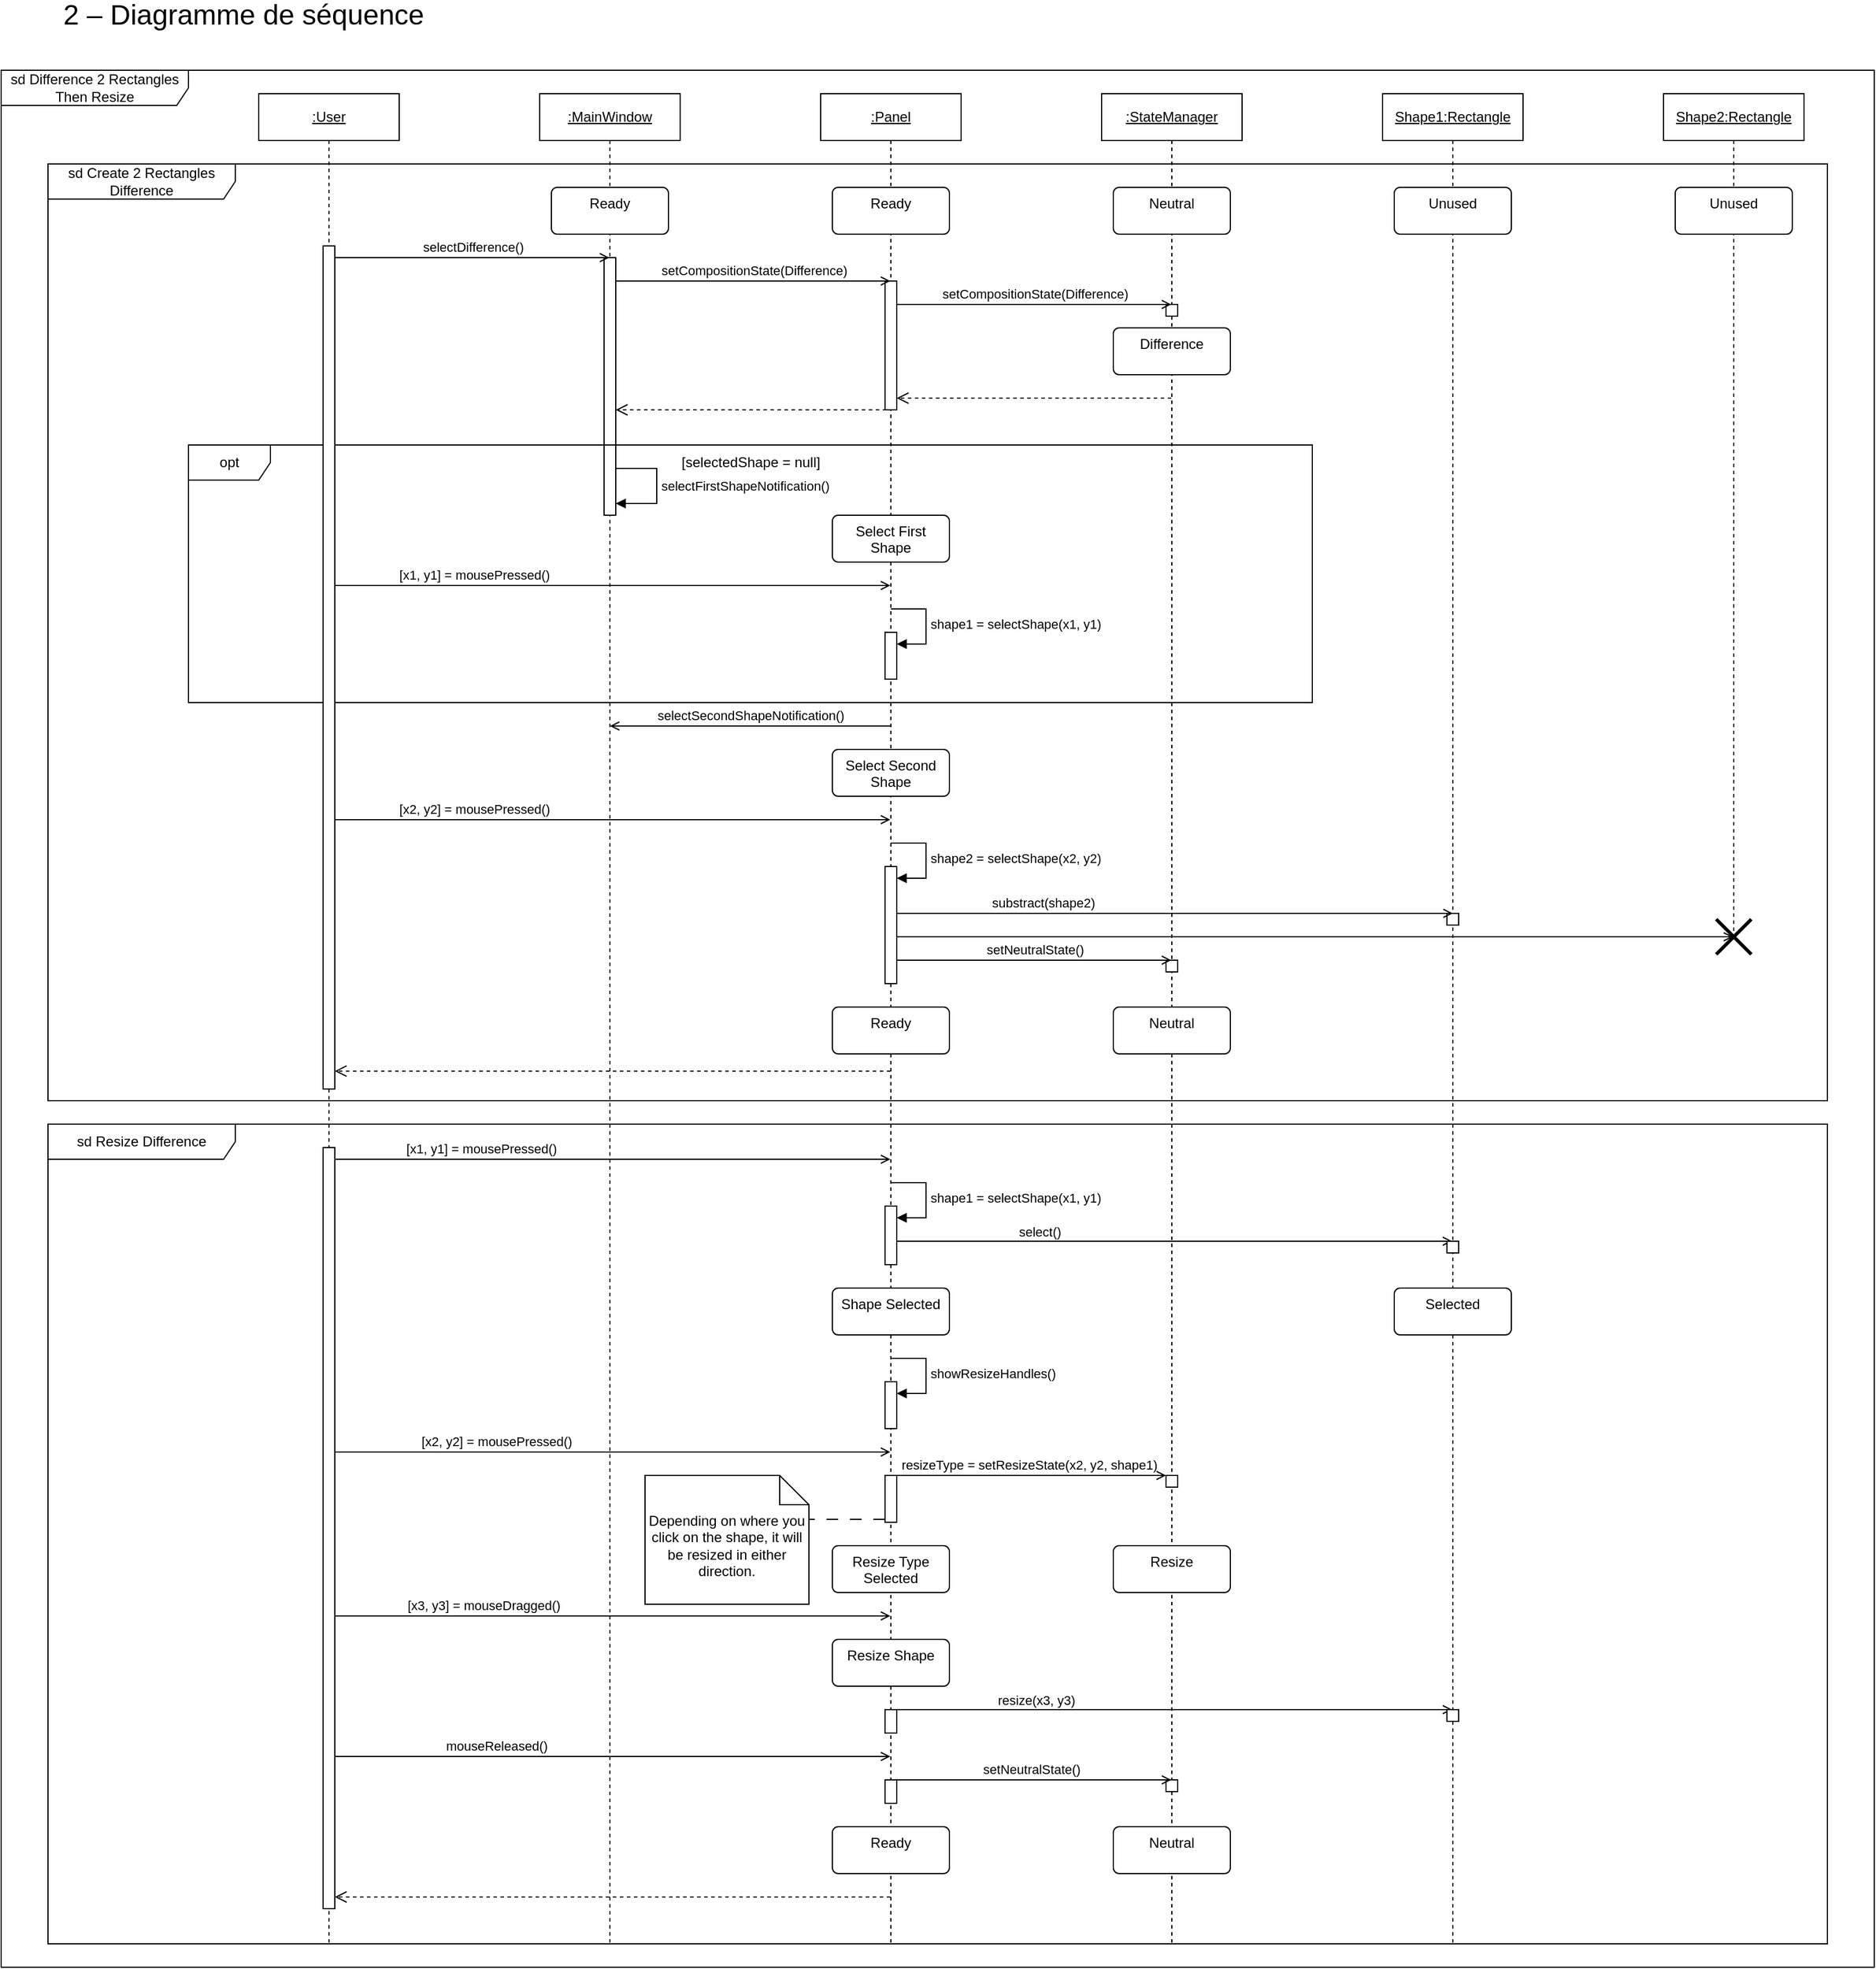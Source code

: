 <mxfile version="24.2.5" type="device">
  <diagram name="Page-1" id="2YBvvXClWsGukQMizWep">
    <mxGraphModel dx="3044" dy="1607" grid="1" gridSize="10" guides="1" tooltips="1" connect="1" arrows="1" fold="1" page="1" pageScale="2" pageWidth="850" pageHeight="1100" math="0" shadow="0">
      <root>
        <mxCell id="0" />
        <mxCell id="1" parent="0" />
        <mxCell id="RvZzmOZLVqUPOCZEMB7k-1" value="sd Create 2 Rectangles Difference" style="shape=umlFrame;whiteSpace=wrap;html=1;pointerEvents=0;recursiveResize=0;container=1;collapsible=0;width=160;" parent="1" vertex="1">
          <mxGeometry x="80" y="190" width="1520" height="800" as="geometry" />
        </mxCell>
        <mxCell id="RvZzmOZLVqUPOCZEMB7k-22" value="sd Difference 2 Rectangles Then Resize" style="shape=umlFrame;whiteSpace=wrap;html=1;pointerEvents=0;recursiveResize=0;container=1;collapsible=0;width=160;" parent="1" vertex="1">
          <mxGeometry x="40" y="110" width="1600" height="1620" as="geometry" />
        </mxCell>
        <mxCell id="aM9ryv3xv72pqoxQDRHE-1" value="&lt;u&gt;:User&lt;/u&gt;" style="shape=umlLifeline;perimeter=lifelinePerimeter;whiteSpace=wrap;html=1;container=0;dropTarget=0;collapsible=0;recursiveResize=0;outlineConnect=0;portConstraint=eastwest;newEdgeStyle={&quot;edgeStyle&quot;:&quot;elbowEdgeStyle&quot;,&quot;elbow&quot;:&quot;vertical&quot;,&quot;curved&quot;:0,&quot;rounded&quot;:0};" parent="RvZzmOZLVqUPOCZEMB7k-22" vertex="1">
          <mxGeometry x="220" y="20" width="120" height="1580" as="geometry" />
        </mxCell>
        <mxCell id="aM9ryv3xv72pqoxQDRHE-5" value="&lt;u&gt;:MainWindow&lt;/u&gt;" style="shape=umlLifeline;perimeter=lifelinePerimeter;whiteSpace=wrap;html=1;container=0;dropTarget=0;collapsible=0;recursiveResize=0;outlineConnect=0;portConstraint=eastwest;newEdgeStyle={&quot;edgeStyle&quot;:&quot;elbowEdgeStyle&quot;,&quot;elbow&quot;:&quot;vertical&quot;,&quot;curved&quot;:0,&quot;rounded&quot;:0};" parent="RvZzmOZLVqUPOCZEMB7k-22" vertex="1">
          <mxGeometry x="460" y="20" width="120" height="1580" as="geometry" />
        </mxCell>
        <mxCell id="_sQcVhnUuHWcyrZq2clb-28" value="&lt;span style=&quot;color: rgba(0, 0, 0, 0); font-family: monospace; font-size: 0px; text-align: start;&quot;&gt;%3CmxGraphModel%3E%3Croot%3E%3CmxCell%20id%3D%220%22%2F%3E%3CmxCell%20id%3D%221%22%20parent%3D%220%22%2F%3E%3CmxCell%20id%3D%222%22%20value%3D%22%22%20style%3D%22html%3D1%3Bpoints%3D%5B%5B0%2C0%2C0%2C0%2C5%5D%2C%5B0%2C1%2C0%2C0%2C-5%5D%2C%5B1%2C0%2C0%2C0%2C5%5D%2C%5B1%2C1%2C0%2C0%2C-5%5D%5D%3Bperimeter%3DorthogonalPerimeter%3BoutlineConnect%3D0%3BtargetShapes%3DumlLifeline%3BportConstraint%3Deastwest%3BnewEdgeStyle%3D%7B%26quot%3Bcurved%26quot%3B%3A0%2C%26quot%3Brounded%26quot%3B%3A0%7D%3B%22%20vertex%3D%221%22%20parent%3D%221%22%3E%3CmxGeometry%20x%3D%22315%22%20y%3D%22180%22%20width%3D%2210%22%20height%3D%22110%22%20as%3D%22geometry%22%2F%3E%3C%2FmxCell%3E%3C%2Froot%3E%3C%2FmxGraphModel%3E&lt;/span&gt;" style="html=1;points=[[0,0,0,0,5],[0,1,0,0,-5],[1,0,0,0,5],[1,1,0,0,-5]];perimeter=orthogonalPerimeter;outlineConnect=0;targetShapes=umlLifeline;portConstraint=eastwest;newEdgeStyle={&quot;curved&quot;:0,&quot;rounded&quot;:0};" parent="aM9ryv3xv72pqoxQDRHE-5" vertex="1">
          <mxGeometry x="55" y="140" width="10" height="220" as="geometry" />
        </mxCell>
        <mxCell id="_sQcVhnUuHWcyrZq2clb-52" value="selectFirstShapeNotification()" style="html=1;align=left;spacingLeft=2;endArrow=block;rounded=0;edgeStyle=orthogonalEdgeStyle;curved=0;rounded=0;" parent="aM9ryv3xv72pqoxQDRHE-5" source="_sQcVhnUuHWcyrZq2clb-28" target="_sQcVhnUuHWcyrZq2clb-28" edge="1">
          <mxGeometry relative="1" as="geometry">
            <mxPoint x="70" y="320" as="sourcePoint" />
            <Array as="points">
              <mxPoint x="100" y="320" />
              <mxPoint x="100" y="350" />
            </Array>
            <mxPoint x="75" y="350" as="targetPoint" />
          </mxGeometry>
        </mxCell>
        <mxCell id="RvZzmOZLVqUPOCZEMB7k-5" value="selectDifference()" style="html=1;verticalAlign=bottom;labelBackgroundColor=none;endArrow=open;endFill=0;rounded=0;" parent="RvZzmOZLVqUPOCZEMB7k-22" source="_sQcVhnUuHWcyrZq2clb-26" target="aM9ryv3xv72pqoxQDRHE-5" edge="1">
          <mxGeometry width="160" relative="1" as="geometry">
            <mxPoint x="280" y="160" as="sourcePoint" />
            <mxPoint x="520" y="160" as="targetPoint" />
            <Array as="points">
              <mxPoint x="400.5" y="160" />
            </Array>
            <mxPoint as="offset" />
          </mxGeometry>
        </mxCell>
        <mxCell id="5ZPEw8xnqNuzQEx_Yz8Z-1" value="Ready" style="html=1;align=center;verticalAlign=top;rounded=1;absoluteArcSize=1;arcSize=10;dashed=0;whiteSpace=wrap;direction=west;movable=1;resizable=1;rotatable=1;deletable=1;editable=1;locked=0;connectable=1;" parent="RvZzmOZLVqUPOCZEMB7k-22" vertex="1">
          <mxGeometry x="470" y="100" width="100" height="40" as="geometry" />
        </mxCell>
        <mxCell id="RvZzmOZLVqUPOCZEMB7k-20" value="sd Resize Difference" style="shape=umlFrame;whiteSpace=wrap;html=1;pointerEvents=0;recursiveResize=0;container=1;collapsible=0;width=160;" parent="RvZzmOZLVqUPOCZEMB7k-22" vertex="1">
          <mxGeometry x="40" y="900" width="1520" height="700" as="geometry" />
        </mxCell>
        <mxCell id="xPb3FiOIvuONXd7DkFFr-1" value="Depending on where you click on the shape, it will be resized in either direction." style="shape=note2;boundedLbl=1;whiteSpace=wrap;html=1;size=25;verticalAlign=top;align=center;" parent="RvZzmOZLVqUPOCZEMB7k-20" vertex="1">
          <mxGeometry x="510" y="300" width="140" height="110" as="geometry" />
        </mxCell>
        <mxCell id="_sQcVhnUuHWcyrZq2clb-43" value="" style="html=1;points=[[0,0,0,0,5],[0,1,0,0,-5],[1,0,0,0,5],[1,1,0,0,-5]];perimeter=orthogonalPerimeter;outlineConnect=0;targetShapes=umlLifeline;portConstraint=eastwest;newEdgeStyle={&quot;curved&quot;:0,&quot;rounded&quot;:0};" parent="RvZzmOZLVqUPOCZEMB7k-20" vertex="1">
          <mxGeometry x="235" y="20" width="10" height="650" as="geometry" />
        </mxCell>
        <mxCell id="RvZzmOZLVqUPOCZEMB7k-43" value="[x1, y1] = mousePressed()" style="html=1;verticalAlign=bottom;labelBackgroundColor=none;endArrow=open;endFill=0;rounded=0;" parent="RvZzmOZLVqUPOCZEMB7k-20" target="cvv2gjDd5h_YezwKQYWX-1" edge="1">
          <mxGeometry x="-0.473" width="160" relative="1" as="geometry">
            <mxPoint x="244.998" y="30" as="sourcePoint" />
            <mxPoint x="484.19" y="30" as="targetPoint" />
            <Array as="points">
              <mxPoint x="371.7" y="30" />
            </Array>
            <mxPoint as="offset" />
          </mxGeometry>
        </mxCell>
        <mxCell id="_sQcVhnUuHWcyrZq2clb-44" value="select()" style="html=1;verticalAlign=bottom;labelBackgroundColor=none;endArrow=open;endFill=0;rounded=0;" parent="RvZzmOZLVqUPOCZEMB7k-20" edge="1">
          <mxGeometry x="-0.487" y="-1" width="160" relative="1" as="geometry">
            <mxPoint x="725.0" y="100.0" as="sourcePoint" />
            <mxPoint x="1199.5" y="100.0" as="targetPoint" />
            <Array as="points">
              <mxPoint x="846.7" y="100" />
            </Array>
            <mxPoint as="offset" />
          </mxGeometry>
        </mxCell>
        <mxCell id="RvZzmOZLVqUPOCZEMB7k-57" value="[x3, y3] = mouseDragged()" style="html=1;verticalAlign=bottom;labelBackgroundColor=none;endArrow=open;endFill=0;rounded=0;" parent="RvZzmOZLVqUPOCZEMB7k-20" edge="1">
          <mxGeometry x="-0.466" width="160" relative="1" as="geometry">
            <mxPoint x="245.004" y="420" as="sourcePoint" />
            <mxPoint x="719.5" y="420.0" as="targetPoint" />
            <Array as="points">
              <mxPoint x="371.68" y="420" />
            </Array>
            <mxPoint as="offset" />
          </mxGeometry>
        </mxCell>
        <mxCell id="RvZzmOZLVqUPOCZEMB7k-53" value="[x2, y2] = mousePressed()" style="html=1;verticalAlign=bottom;labelBackgroundColor=none;endArrow=open;endFill=0;rounded=0;" parent="RvZzmOZLVqUPOCZEMB7k-20" edge="1">
          <mxGeometry x="-0.42" width="160" relative="1" as="geometry">
            <mxPoint x="245.004" y="280" as="sourcePoint" />
            <mxPoint x="719.51" y="280.0" as="targetPoint" />
            <Array as="points">
              <mxPoint x="382.69" y="280" />
            </Array>
            <mxPoint as="offset" />
          </mxGeometry>
        </mxCell>
        <mxCell id="_sQcVhnUuHWcyrZq2clb-68" value="resize(x3, y3)" style="html=1;verticalAlign=bottom;labelBackgroundColor=none;endArrow=open;endFill=0;rounded=0;" parent="RvZzmOZLVqUPOCZEMB7k-20" target="_sQcVhnUuHWcyrZq2clb-8" edge="1">
          <mxGeometry x="-0.487" y="-1" width="160" relative="1" as="geometry">
            <mxPoint x="721.0" y="500.0" as="sourcePoint" />
            <mxPoint x="1195.5" y="500.0" as="targetPoint" />
            <Array as="points">
              <mxPoint x="842.7" y="500" />
            </Array>
            <mxPoint as="offset" />
          </mxGeometry>
        </mxCell>
        <mxCell id="_sQcVhnUuHWcyrZq2clb-70" value="mouseReleased()" style="html=1;verticalAlign=bottom;labelBackgroundColor=none;endArrow=open;endFill=0;rounded=0;" parent="RvZzmOZLVqUPOCZEMB7k-20" edge="1">
          <mxGeometry x="-0.42" width="160" relative="1" as="geometry">
            <mxPoint x="245.004" y="540" as="sourcePoint" />
            <mxPoint x="719.51" y="540.0" as="targetPoint" />
            <Array as="points">
              <mxPoint x="382.69" y="540" />
            </Array>
            <mxPoint as="offset" />
          </mxGeometry>
        </mxCell>
        <mxCell id="_sQcVhnUuHWcyrZq2clb-78" value="" style="html=1;verticalAlign=bottom;endArrow=open;dashed=1;endSize=8;curved=0;rounded=0;" parent="RvZzmOZLVqUPOCZEMB7k-20" target="_sQcVhnUuHWcyrZq2clb-43" edge="1">
          <mxGeometry relative="1" as="geometry">
            <mxPoint x="719.5" y="660" as="sourcePoint" />
            <mxPoint x="245" y="660" as="targetPoint" />
          </mxGeometry>
        </mxCell>
        <mxCell id="cvv2gjDd5h_YezwKQYWX-1" value="&lt;u&gt;:Panel&lt;/u&gt;" style="shape=umlLifeline;perimeter=lifelinePerimeter;whiteSpace=wrap;html=1;container=0;dropTarget=0;collapsible=0;recursiveResize=0;outlineConnect=0;portConstraint=eastwest;newEdgeStyle={&quot;edgeStyle&quot;:&quot;elbowEdgeStyle&quot;,&quot;elbow&quot;:&quot;vertical&quot;,&quot;curved&quot;:0,&quot;rounded&quot;:0};" parent="RvZzmOZLVqUPOCZEMB7k-22" vertex="1">
          <mxGeometry x="700" y="20" width="120" height="1580" as="geometry" />
        </mxCell>
        <mxCell id="_sQcVhnUuHWcyrZq2clb-7" value="" style="html=1;points=[[0,0,0,0,5],[0,1,0,0,-5],[1,0,0,0,5],[1,1,0,0,-5]];perimeter=orthogonalPerimeter;outlineConnect=0;targetShapes=umlLifeline;portConstraint=eastwest;newEdgeStyle={&quot;curved&quot;:0,&quot;rounded&quot;:0};" parent="cvv2gjDd5h_YezwKQYWX-1" vertex="1">
          <mxGeometry x="55" y="660" width="10" height="100" as="geometry" />
        </mxCell>
        <mxCell id="_sQcVhnUuHWcyrZq2clb-29" value="&lt;span style=&quot;color: rgba(0, 0, 0, 0); font-family: monospace; font-size: 0px; text-align: start;&quot;&gt;%3CmxGraphModel%3E%3Croot%3E%3CmxCell%20id%3D%220%22%2F%3E%3CmxCell%20id%3D%221%22%20parent%3D%220%22%2F%3E%3CmxCell%20id%3D%222%22%20value%3D%22%22%20style%3D%22html%3D1%3Bpoints%3D%5B%5B0%2C0%2C0%2C0%2C5%5D%2C%5B0%2C1%2C0%2C0%2C-5%5D%2C%5B1%2C0%2C0%2C0%2C5%5D%2C%5B1%2C1%2C0%2C0%2C-5%5D%5D%3Bperimeter%3DorthogonalPerimeter%3BoutlineConnect%3D0%3BtargetShapes%3DumlLifeline%3BportConstraint%3Deastwest%3BnewEdgeStyle%3D%7B%26quot%3Bcurved%26quot%3B%3A0%2C%26quot%3Brounded%26quot%3B%3A0%7D%3B%22%20vertex%3D%221%22%20parent%3D%221%22%3E%3CmxGeometry%20x%3D%22315%22%20y%3D%22180%22%20width%3D%2210%22%20height%3D%22110%22%20as%3D%22geometry%22%2F%3E%3C%2FmxCell%3E%3C%2Froot%3E%3C%2FmxGraphModel%3E&lt;/span&gt;&lt;span style=&quot;color: rgba(0, 0, 0, 0); font-family: monospace; font-size: 0px; text-align: start;&quot;&gt;%3CmxGraphModel%3E%3Croot%3E%3CmxCell%20id%3D%220%22%2F%3E%3CmxCell%20id%3D%221%22%20parent%3D%220%22%2F%3E%3CmxCell%20id%3D%222%22%20value%3D%22%22%20style%3D%22html%3D1%3Bpoints%3D%5B%5B0%2C0%2C0%2C0%2C5%5D%2C%5B0%2C1%2C0%2C0%2C-5%5D%2C%5B1%2C0%2C0%2C0%2C5%5D%2C%5B1%2C1%2C0%2C0%2C-5%5D%5D%3Bperimeter%3DorthogonalPerimeter%3BoutlineConnect%3D0%3BtargetShapes%3DumlLifeline%3BportConstraint%3Deastwest%3BnewEdgeStyle%3D%7B%26quot%3Bcurved%26quot%3B%3A0%2C%26quot%3Brounded%26quot%3B%3A0%7D%3B%22%20vertex%3D%221%22%20parent%3D%221%22%3E%3CmxGeometry%20x%3D%22315%22%20y%3D%22180%22%20width%3D%2210%22%20height%3D%22110%22%20as%3D%22geometry%22%2F%3E%3C%2FmxCell%3E%3C%2Froot%3E%3C%2FmxGraphModel%3E&lt;/span&gt;" style="html=1;points=[[0,0,0,0,5],[0,1,0,0,-5],[1,0,0,0,5],[1,1,0,0,-5]];perimeter=orthogonalPerimeter;outlineConnect=0;targetShapes=umlLifeline;portConstraint=eastwest;newEdgeStyle={&quot;curved&quot;:0,&quot;rounded&quot;:0};" parent="cvv2gjDd5h_YezwKQYWX-1" vertex="1">
          <mxGeometry x="55" y="160" width="10" height="110" as="geometry" />
        </mxCell>
        <mxCell id="RvZzmOZLVqUPOCZEMB7k-44" value="&lt;span style=&quot;color: rgba(0, 0, 0, 0); font-family: monospace; font-size: 0px; text-align: start;&quot;&gt;%3CmxGraphModel%3E%3Croot%3E%3CmxCell%20id%3D%220%22%2F%3E%3CmxCell%20id%3D%221%22%20parent%3D%220%22%2F%3E%3CmxCell%20id%3D%222%22%20value%3D%22setNeutralState()%22%20style%3D%22html%3D1%3BverticalAlign%3Dbottom%3BlabelBackgroundColor%3Dnone%3BendArrow%3Dopen%3BendFill%3D0%3Brounded%3D0%3B%22%20edge%3D%221%22%20parent%3D%221%22%3E%3CmxGeometry%20width%3D%22160%22%20relative%3D%221%22%20as%3D%22geometry%22%3E%3CmxPoint%20x%3D%22805%22%20y%3D%22800%22%20as%3D%22sourcePoint%22%2F%3E%3CmxPoint%20x%3D%221040%22%20y%3D%22800%22%20as%3D%22targetPoint%22%2F%3E%3CArray%20as%3D%22points%22%3E%3CmxPoint%20x%3D%22931.33%22%20y%3D%22800%22%2F%3E%3C%2FArray%3E%3CmxPoint%20as%3D%22offset%22%2F%3E%3C%2FmxGeometry%3E%3C%2FmxCell%3E%3C%2Froot%3E%3C%2FmxGraphModel%3E&lt;/span&gt;&lt;span style=&quot;color: rgba(0, 0, 0, 0); font-family: monospace; font-size: 0px; text-align: start;&quot;&gt;%3CmxGraphModel%3E%3Croot%3E%3CmxCell%20id%3D%220%22%2F%3E%3CmxCell%20id%3D%221%22%20parent%3D%220%22%2F%3E%3CmxCell%20id%3D%222%22%20value%3D%22setNeutralState()%22%20style%3D%22html%3D1%3BverticalAlign%3Dbottom%3BlabelBackgroundColor%3Dnone%3BendArrow%3Dopen%3BendFill%3D0%3Brounded%3D0%3B%22%20edge%3D%221%22%20parent%3D%221%22%3E%3CmxGeometry%20width%3D%22160%22%20relative%3D%221%22%20as%3D%22geometry%22%3E%3CmxPoint%20x%3D%22805%22%20y%3D%22800%22%20as%3D%22sourcePoint%22%2F%3E%3CmxPoint%20x%3D%221040%22%20y%3D%22800%22%20as%3D%22targetPoint%22%2F%3E%3CArray%20as%3D%22points%22%3E%3CmxPoint%20x%3D%22931.33%22%20y%3D%22800%22%2F%3E%3C%2FArray%3E%3CmxPoint%20as%3D%22offset%22%2F%3E%3C%2FmxGeometry%3E%3C%2FmxCell%3E%3C%2Froot%3E%3C%2FmxGraphModel%3E&lt;/span&gt;&lt;span style=&quot;color: rgba(0, 0, 0, 0); font-family: monospace; font-size: 0px; text-align: start;&quot;&gt;%3CmxGraphModel%3E%3Croot%3E%3CmxCell%20id%3D%220%22%2F%3E%3CmxCell%20id%3D%221%22%20parent%3D%220%22%2F%3E%3CmxCell%20id%3D%222%22%20value%3D%22setNeutralState()%22%20style%3D%22html%3D1%3BverticalAlign%3Dbottom%3BlabelBackgroundColor%3Dnone%3BendArrow%3Dopen%3BendFill%3D0%3Brounded%3D0%3B%22%20edge%3D%221%22%20parent%3D%221%22%3E%3CmxGeometry%20width%3D%22160%22%20relative%3D%221%22%20as%3D%22geometry%22%3E%3CmxPoint%20x%3D%22805%22%20y%3D%22800%22%20as%3D%22sourcePoint%22%2F%3E%3CmxPoint%20x%3D%221040%22%20y%3D%22800%22%20as%3D%22targetPoint%22%2F%3E%3CArray%20as%3D%22points%22%3E%3CmxPoint%20x%3D%22931.33%22%20y%3D%22800%22%2F%3E%3C%2FArray%3E%3CmxPoint%20as%3D%22offset%22%2F%3E%3C%2FmxGeometry%3E%3C%2FmxCell%3E%3C%2Froot%3E%3C%2FmxGraphModel%3E&lt;/span&gt;" style="html=1;points=[[0,0,0,0,5],[0,1,0,0,-5],[1,0,0,0,5],[1,1,0,0,-5]];perimeter=orthogonalPerimeter;outlineConnect=0;targetShapes=umlLifeline;portConstraint=eastwest;newEdgeStyle={&quot;curved&quot;:0,&quot;rounded&quot;:0};" parent="cvv2gjDd5h_YezwKQYWX-1" vertex="1">
          <mxGeometry x="55" y="950" width="10" height="50" as="geometry" />
        </mxCell>
        <mxCell id="_sQcVhnUuHWcyrZq2clb-58" value="&lt;span style=&quot;color: rgba(0, 0, 0, 0); font-family: monospace; font-size: 0px; text-align: start;&quot;&gt;%3CmxGraphModel%3E%3Croot%3E%3CmxCell%20id%3D%220%22%2F%3E%3CmxCell%20id%3D%221%22%20parent%3D%220%22%2F%3E%3CmxCell%20id%3D%222%22%20value%3D%22%5Bx2%2C%20y2%5D%20%3D%20click()%22%20style%3D%22html%3D1%3BverticalAlign%3Dbottom%3BlabelBackgroundColor%3Dnone%3BendArrow%3Dopen%3BendFill%3D0%3Brounded%3D0%3B%22%20edge%3D%221%22%20parent%3D%221%22%3E%3CmxGeometry%20x%3D%22-0.42%22%20width%3D%22160%22%20relative%3D%221%22%20as%3D%22geometry%22%3E%3CmxPoint%20x%3D%22324.994%22%20y%3D%221160%22%20as%3D%22sourcePoint%22%2F%3E%3CmxPoint%20x%3D%22800%22%20y%3D%221160%22%20as%3D%22targetPoint%22%2F%3E%3CArray%20as%3D%22points%22%3E%3CmxPoint%20x%3D%22462.68%22%20y%3D%221160%22%2F%3E%3C%2FArray%3E%3CmxPoint%20as%3D%22offset%22%2F%3E%3C%2FmxGeometry%3E%3C%2FmxCell%3E%3C%2Froot%3E%3C%2FmxGraphModel%3E&lt;/span&gt;" style="html=1;points=[[0,0,0,0,5],[0,1,0,0,-5],[1,0,0,0,5],[1,1,0,0,-5]];perimeter=orthogonalPerimeter;outlineConnect=0;targetShapes=umlLifeline;portConstraint=eastwest;newEdgeStyle={&quot;curved&quot;:0,&quot;rounded&quot;:0};" parent="cvv2gjDd5h_YezwKQYWX-1" vertex="1">
          <mxGeometry x="55" y="1180" width="10" height="40" as="geometry" />
        </mxCell>
        <mxCell id="_sQcVhnUuHWcyrZq2clb-67" value="&lt;span style=&quot;color: rgba(0, 0, 0, 0); font-family: monospace; font-size: 0px; text-align: start;&quot;&gt;%3CmxGraphModel%3E%3Croot%3E%3CmxCell%20id%3D%220%22%2F%3E%3CmxCell%20id%3D%221%22%20parent%3D%220%22%2F%3E%3CmxCell%20id%3D%222%22%20value%3D%22setNeutralState()%22%20style%3D%22html%3D1%3BverticalAlign%3Dbottom%3BlabelBackgroundColor%3Dnone%3BendArrow%3Dopen%3BendFill%3D0%3Brounded%3D0%3B%22%20edge%3D%221%22%20parent%3D%221%22%3E%3CmxGeometry%20width%3D%22160%22%20relative%3D%221%22%20as%3D%22geometry%22%3E%3CmxPoint%20x%3D%22805%22%20y%3D%22800%22%20as%3D%22sourcePoint%22%2F%3E%3CmxPoint%20x%3D%221040%22%20y%3D%22800%22%20as%3D%22targetPoint%22%2F%3E%3CArray%20as%3D%22points%22%3E%3CmxPoint%20x%3D%22931.33%22%20y%3D%22800%22%2F%3E%3C%2FArray%3E%3CmxPoint%20as%3D%22offset%22%2F%3E%3C%2FmxGeometry%3E%3C%2FmxCell%3E%3C%2Froot%3E%3C%2FmxGraphModel%3E&lt;/span&gt;&lt;span style=&quot;color: rgba(0, 0, 0, 0); font-family: monospace; font-size: 0px; text-align: start;&quot;&gt;%3CmxGraphModel%3E%3Croot%3E%3CmxCell%20id%3D%220%22%2F%3E%3CmxCell%20id%3D%221%22%20parent%3D%220%22%2F%3E%3CmxCell%20id%3D%222%22%20value%3D%22setNeutralState()%22%20style%3D%22html%3D1%3BverticalAlign%3Dbottom%3BlabelBackgroundColor%3Dnone%3BendArrow%3Dopen%3BendFill%3D0%3Brounded%3D0%3B%22%20edge%3D%221%22%20parent%3D%221%22%3E%3CmxGeometry%20width%3D%22160%22%20relative%3D%221%22%20as%3D%22geometry%22%3E%3CmxPoint%20x%3D%22805%22%20y%3D%22800%22%20as%3D%22sourcePoint%22%2F%3E%3CmxPoint%20x%3D%221040%22%20y%3D%22800%22%20as%3D%22targetPoint%22%2F%3E%3CArray%20as%3D%22points%22%3E%3CmxPoint%20x%3D%22931.33%22%20y%3D%22800%22%2F%3E%3C%2FArray%3E%3CmxPoint%20as%3D%22offset%22%2F%3E%3C%2FmxGeometry%3E%3C%2FmxCell%3E%3C%2Froot%3E%3C%2FmxGraphModel%3E&lt;/span&gt;&lt;span style=&quot;color: rgba(0, 0, 0, 0); font-family: monospace; font-size: 0px; text-align: start;&quot;&gt;%3CmxGraphModel%3E%3Croot%3E%3CmxCell%20id%3D%220%22%2F%3E%3CmxCell%20id%3D%221%22%20parent%3D%220%22%2F%3E%3CmxCell%20id%3D%222%22%20value%3D%22setNeutralState()%22%20style%3D%22html%3D1%3BverticalAlign%3Dbottom%3BlabelBackgroundColor%3Dnone%3BendArrow%3Dopen%3BendFill%3D0%3Brounded%3D0%3B%22%20edge%3D%221%22%20parent%3D%221%22%3E%3CmxGeometry%20width%3D%22160%22%20relative%3D%221%22%20as%3D%22geometry%22%3E%3CmxPoint%20x%3D%22805%22%20y%3D%22800%22%20as%3D%22sourcePoint%22%2F%3E%3CmxPoint%20x%3D%221040%22%20y%3D%22800%22%20as%3D%22targetPoint%22%2F%3E%3CArray%20as%3D%22points%22%3E%3CmxPoint%20x%3D%22931.33%22%20y%3D%22800%22%2F%3E%3C%2FArray%3E%3CmxPoint%20as%3D%22offset%22%2F%3E%3C%2FmxGeometry%3E%3C%2FmxCell%3E%3C%2Froot%3E%3C%2FmxGraphModel%3E&lt;/span&gt;" style="html=1;points=[[0,0,0,0,5],[0,1,0,0,-5],[1,0,0,0,5],[1,1,0,0,-5]];perimeter=orthogonalPerimeter;outlineConnect=0;targetShapes=umlLifeline;portConstraint=eastwest;newEdgeStyle={&quot;curved&quot;:0,&quot;rounded&quot;:0};" parent="cvv2gjDd5h_YezwKQYWX-1" vertex="1">
          <mxGeometry x="55" y="1100" width="10" height="40" as="geometry" />
        </mxCell>
        <mxCell id="_sQcVhnUuHWcyrZq2clb-72" value="&lt;span style=&quot;color: rgba(0, 0, 0, 0); font-family: monospace; font-size: 0px; text-align: start;&quot;&gt;%3CmxGraphModel%3E%3Croot%3E%3CmxCell%20id%3D%220%22%2F%3E%3CmxCell%20id%3D%221%22%20parent%3D%220%22%2F%3E%3CmxCell%20id%3D%222%22%20value%3D%22setNeutralState()%22%20style%3D%22html%3D1%3BverticalAlign%3Dbottom%3BlabelBackgroundColor%3Dnone%3BendArrow%3Dopen%3BendFill%3D0%3Brounded%3D0%3B%22%20edge%3D%221%22%20parent%3D%221%22%3E%3CmxGeometry%20width%3D%22160%22%20relative%3D%221%22%20as%3D%22geometry%22%3E%3CmxPoint%20x%3D%22805%22%20y%3D%22800%22%20as%3D%22sourcePoint%22%2F%3E%3CmxPoint%20x%3D%221040%22%20y%3D%22800%22%20as%3D%22targetPoint%22%2F%3E%3CArray%20as%3D%22points%22%3E%3CmxPoint%20x%3D%22931.33%22%20y%3D%22800%22%2F%3E%3C%2FArray%3E%3CmxPoint%20as%3D%22offset%22%2F%3E%3C%2FmxGeometry%3E%3C%2FmxCell%3E%3C%2Froot%3E%3C%2FmxGraphModel%3E&lt;/span&gt;&lt;span style=&quot;color: rgba(0, 0, 0, 0); font-family: monospace; font-size: 0px; text-align: start;&quot;&gt;%3CmxGraphModel%3E%3Croot%3E%3CmxCell%20id%3D%220%22%2F%3E%3CmxCell%20id%3D%221%22%20parent%3D%220%22%2F%3E%3CmxCell%20id%3D%222%22%20value%3D%22setNeutralState()%22%20style%3D%22html%3D1%3BverticalAlign%3Dbottom%3BlabelBackgroundColor%3Dnone%3BendArrow%3Dopen%3BendFill%3D0%3Brounded%3D0%3B%22%20edge%3D%221%22%20parent%3D%221%22%3E%3CmxGeometry%20width%3D%22160%22%20relative%3D%221%22%20as%3D%22geometry%22%3E%3CmxPoint%20x%3D%22805%22%20y%3D%22800%22%20as%3D%22sourcePoint%22%2F%3E%3CmxPoint%20x%3D%221040%22%20y%3D%22800%22%20as%3D%22targetPoint%22%2F%3E%3CArray%20as%3D%22points%22%3E%3CmxPoint%20x%3D%22931.33%22%20y%3D%22800%22%2F%3E%3C%2FArray%3E%3CmxPoint%20as%3D%22offset%22%2F%3E%3C%2FmxGeometry%3E%3C%2FmxCell%3E%3C%2Froot%3E%3C%2FmxGraphModel%3E&lt;/span&gt;&lt;span style=&quot;color: rgba(0, 0, 0, 0); font-family: monospace; font-size: 0px; text-align: start;&quot;&gt;%3CmxGraphModel%3E%3Croot%3E%3CmxCell%20id%3D%220%22%2F%3E%3CmxCell%20id%3D%221%22%20parent%3D%220%22%2F%3E%3CmxCell%20id%3D%222%22%20value%3D%22setNeutralState()%22%20style%3D%22html%3D1%3BverticalAlign%3Dbottom%3BlabelBackgroundColor%3Dnone%3BendArrow%3Dopen%3BendFill%3D0%3Brounded%3D0%3B%22%20edge%3D%221%22%20parent%3D%221%22%3E%3CmxGeometry%20width%3D%22160%22%20relative%3D%221%22%20as%3D%22geometry%22%3E%3CmxPoint%20x%3D%22805%22%20y%3D%22800%22%20as%3D%22sourcePoint%22%2F%3E%3CmxPoint%20x%3D%221040%22%20y%3D%22800%22%20as%3D%22targetPoint%22%2F%3E%3CArray%20as%3D%22points%22%3E%3CmxPoint%20x%3D%22931.33%22%20y%3D%22800%22%2F%3E%3C%2FArray%3E%3CmxPoint%20as%3D%22offset%22%2F%3E%3C%2FmxGeometry%3E%3C%2FmxCell%3E%3C%2Froot%3E%3C%2FmxGraphModel%3E&lt;/span&gt;" style="html=1;points=[[0,0,0,0,5],[0,1,0,0,-5],[1,0,0,0,5],[1,1,0,0,-5]];perimeter=orthogonalPerimeter;outlineConnect=0;targetShapes=umlLifeline;portConstraint=eastwest;newEdgeStyle={&quot;curved&quot;:0,&quot;rounded&quot;:0};" parent="cvv2gjDd5h_YezwKQYWX-1" vertex="1">
          <mxGeometry x="55" y="1380" width="10" height="20" as="geometry" />
        </mxCell>
        <mxCell id="_sQcVhnUuHWcyrZq2clb-74" value="&lt;span style=&quot;color: rgba(0, 0, 0, 0); font-family: monospace; font-size: 0px; text-align: start;&quot;&gt;%3CmxGraphModel%3E%3Croot%3E%3CmxCell%20id%3D%220%22%2F%3E%3CmxCell%20id%3D%221%22%20parent%3D%220%22%2F%3E%3CmxCell%20id%3D%222%22%20value%3D%22setNeutralState()%22%20style%3D%22html%3D1%3BverticalAlign%3Dbottom%3BlabelBackgroundColor%3Dnone%3BendArrow%3Dopen%3BendFill%3D0%3Brounded%3D0%3B%22%20edge%3D%221%22%20parent%3D%221%22%3E%3CmxGeometry%20width%3D%22160%22%20relative%3D%221%22%20as%3D%22geometry%22%3E%3CmxPoint%20x%3D%22805%22%20y%3D%22800%22%20as%3D%22sourcePoint%22%2F%3E%3CmxPoint%20x%3D%221040%22%20y%3D%22800%22%20as%3D%22targetPoint%22%2F%3E%3CArray%20as%3D%22points%22%3E%3CmxPoint%20x%3D%22931.33%22%20y%3D%22800%22%2F%3E%3C%2FArray%3E%3CmxPoint%20as%3D%22offset%22%2F%3E%3C%2FmxGeometry%3E%3C%2FmxCell%3E%3C%2Froot%3E%3C%2FmxGraphModel%3E&lt;/span&gt;&lt;span style=&quot;color: rgba(0, 0, 0, 0); font-family: monospace; font-size: 0px; text-align: start;&quot;&gt;%3CmxGraphModel%3E%3Croot%3E%3CmxCell%20id%3D%220%22%2F%3E%3CmxCell%20id%3D%221%22%20parent%3D%220%22%2F%3E%3CmxCell%20id%3D%222%22%20value%3D%22setNeutralState()%22%20style%3D%22html%3D1%3BverticalAlign%3Dbottom%3BlabelBackgroundColor%3Dnone%3BendArrow%3Dopen%3BendFill%3D0%3Brounded%3D0%3B%22%20edge%3D%221%22%20parent%3D%221%22%3E%3CmxGeometry%20width%3D%22160%22%20relative%3D%221%22%20as%3D%22geometry%22%3E%3CmxPoint%20x%3D%22805%22%20y%3D%22800%22%20as%3D%22sourcePoint%22%2F%3E%3CmxPoint%20x%3D%221040%22%20y%3D%22800%22%20as%3D%22targetPoint%22%2F%3E%3CArray%20as%3D%22points%22%3E%3CmxPoint%20x%3D%22931.33%22%20y%3D%22800%22%2F%3E%3C%2FArray%3E%3CmxPoint%20as%3D%22offset%22%2F%3E%3C%2FmxGeometry%3E%3C%2FmxCell%3E%3C%2Froot%3E%3C%2FmxGraphModel%3E&lt;/span&gt;&lt;span style=&quot;color: rgba(0, 0, 0, 0); font-family: monospace; font-size: 0px; text-align: start;&quot;&gt;%3CmxGraphModel%3E%3Croot%3E%3CmxCell%20id%3D%220%22%2F%3E%3CmxCell%20id%3D%221%22%20parent%3D%220%22%2F%3E%3CmxCell%20id%3D%222%22%20value%3D%22setNeutralState()%22%20style%3D%22html%3D1%3BverticalAlign%3Dbottom%3BlabelBackgroundColor%3Dnone%3BendArrow%3Dopen%3BendFill%3D0%3Brounded%3D0%3B%22%20edge%3D%221%22%20parent%3D%221%22%3E%3CmxGeometry%20width%3D%22160%22%20relative%3D%221%22%20as%3D%22geometry%22%3E%3CmxPoint%20x%3D%22805%22%20y%3D%22800%22%20as%3D%22sourcePoint%22%2F%3E%3CmxPoint%20x%3D%221040%22%20y%3D%22800%22%20as%3D%22targetPoint%22%2F%3E%3CArray%20as%3D%22points%22%3E%3CmxPoint%20x%3D%22931.33%22%20y%3D%22800%22%2F%3E%3C%2FArray%3E%3CmxPoint%20as%3D%22offset%22%2F%3E%3C%2FmxGeometry%3E%3C%2FmxCell%3E%3C%2Froot%3E%3C%2FmxGraphModel%3E&lt;/span&gt;" style="html=1;points=[[0,0,0,0,5],[0,1,0,0,-5],[1,0,0,0,5],[1,1,0,0,-5]];perimeter=orthogonalPerimeter;outlineConnect=0;targetShapes=umlLifeline;portConstraint=eastwest;newEdgeStyle={&quot;curved&quot;:0,&quot;rounded&quot;:0};" parent="cvv2gjDd5h_YezwKQYWX-1" vertex="1">
          <mxGeometry x="55" y="1440" width="10" height="20" as="geometry" />
        </mxCell>
        <mxCell id="cvv2gjDd5h_YezwKQYWX-6" value="Ready" style="html=1;align=center;verticalAlign=top;rounded=1;absoluteArcSize=1;arcSize=10;dashed=0;whiteSpace=wrap;direction=west;movable=1;resizable=1;rotatable=1;deletable=1;editable=1;locked=0;connectable=1;" parent="RvZzmOZLVqUPOCZEMB7k-22" vertex="1">
          <mxGeometry x="710" y="100" width="100" height="40" as="geometry" />
        </mxCell>
        <mxCell id="cvv2gjDd5h_YezwKQYWX-7" value="setCompositionState(Difference)" style="html=1;verticalAlign=bottom;labelBackgroundColor=none;endArrow=open;endFill=0;rounded=0;" parent="RvZzmOZLVqUPOCZEMB7k-22" source="_sQcVhnUuHWcyrZq2clb-28" target="cvv2gjDd5h_YezwKQYWX-1" edge="1">
          <mxGeometry width="160" relative="1" as="geometry">
            <mxPoint x="520" y="180" as="sourcePoint" />
            <mxPoint x="760" y="180" as="targetPoint" />
            <Array as="points">
              <mxPoint x="640.5" y="180" />
            </Array>
            <mxPoint as="offset" />
          </mxGeometry>
        </mxCell>
        <mxCell id="cvv2gjDd5h_YezwKQYWX-8" value="&lt;u&gt;:StateManager&lt;/u&gt;" style="shape=umlLifeline;perimeter=lifelinePerimeter;whiteSpace=wrap;html=1;container=0;dropTarget=0;collapsible=0;recursiveResize=0;outlineConnect=0;portConstraint=eastwest;newEdgeStyle={&quot;edgeStyle&quot;:&quot;elbowEdgeStyle&quot;,&quot;elbow&quot;:&quot;vertical&quot;,&quot;curved&quot;:0,&quot;rounded&quot;:0};" parent="RvZzmOZLVqUPOCZEMB7k-22" vertex="1">
          <mxGeometry x="940" y="20" width="120" height="1580" as="geometry" />
        </mxCell>
        <mxCell id="_sQcVhnUuHWcyrZq2clb-30" value="&lt;span style=&quot;color: rgba(0, 0, 0, 0); font-family: monospace; font-size: 0px; text-align: start;&quot;&gt;%3CmxGraphModel%3E%3Croot%3E%3CmxCell%20id%3D%220%22%2F%3E%3CmxCell%20id%3D%221%22%20parent%3D%220%22%2F%3E%3CmxCell%20id%3D%222%22%20value%3D%22%22%20style%3D%22html%3D1%3Bpoints%3D%5B%5B0%2C0%2C0%2C0%2C5%5D%2C%5B0%2C1%2C0%2C0%2C-5%5D%2C%5B1%2C0%2C0%2C0%2C5%5D%2C%5B1%2C1%2C0%2C0%2C-5%5D%5D%3Bperimeter%3DorthogonalPerimeter%3BoutlineConnect%3D0%3BtargetShapes%3DumlLifeline%3BportConstraint%3Deastwest%3BnewEdgeStyle%3D%7B%26quot%3Bcurved%26quot%3B%3A0%2C%26quot%3Brounded%26quot%3B%3A0%7D%3B%22%20vertex%3D%221%22%20parent%3D%221%22%3E%3CmxGeometry%20x%3D%22315%22%20y%3D%22180%22%20width%3D%2210%22%20height%3D%22110%22%20as%3D%22geometry%22%2F%3E%3C%2FmxCell%3E%3C%2Froot%3E%3C%2FmxGraphModel%3E&lt;/span&gt;&lt;span style=&quot;color: rgba(0, 0, 0, 0); font-family: monospace; font-size: 0px; text-align: start;&quot;&gt;%3CmxGraphModel%3E%3Croot%3E%3CmxCell%20id%3D%220%22%2F%3E%3CmxCell%20id%3D%221%22%20parent%3D%220%22%2F%3E%3CmxCell%20id%3D%222%22%20value%3D%22%22%20style%3D%22html%3D1%3Bpoints%3D%5B%5B0%2C0%2C0%2C0%2C5%5D%2C%5B0%2C1%2C0%2C0%2C-5%5D%2C%5B1%2C0%2C0%2C0%2C5%5D%2C%5B1%2C1%2C0%2C0%2C-5%5D%5D%3Bperimeter%3DorthogonalPerimeter%3BoutlineConnect%3D0%3BtargetShapes%3DumlLifeline%3BportConstraint%3Deastwest%3BnewEdgeStyle%3D%7B%26quot%3Bcurved%26quot%3B%3A0%2C%26quot%3Brounded%26quot%3B%3A0%7D%3B%22%20vertex%3D%221%22%20parent%3D%221%22%3E%3CmxGeometry%20x%3D%22315%22%20y%3D%22180%22%20width%3D%2210%22%20height%3D%22110%22%20as%3D%22geometry%22%2F%3E%3C%2FmxCell%3E%3C%2Froot%3E%3C%2FmxGraphModel%3E&lt;/span&gt;" style="html=1;points=[[0,0,0,0,5],[0,1,0,0,-5],[1,0,0,0,5],[1,1,0,0,-5]];perimeter=orthogonalPerimeter;outlineConnect=0;targetShapes=umlLifeline;portConstraint=eastwest;newEdgeStyle={&quot;curved&quot;:0,&quot;rounded&quot;:0};" parent="cvv2gjDd5h_YezwKQYWX-8" vertex="1">
          <mxGeometry x="55" y="180" width="10" height="10" as="geometry" />
        </mxCell>
        <mxCell id="_sQcVhnUuHWcyrZq2clb-49" value="" style="html=1;points=[[0,0,0,0,5],[0,1,0,0,-5],[1,0,0,0,5],[1,1,0,0,-5]];perimeter=orthogonalPerimeter;outlineConnect=0;targetShapes=umlLifeline;portConstraint=eastwest;newEdgeStyle={&quot;curved&quot;:0,&quot;rounded&quot;:0};" parent="cvv2gjDd5h_YezwKQYWX-8" vertex="1">
          <mxGeometry x="55" y="740" width="10" height="10" as="geometry" />
        </mxCell>
        <mxCell id="_sQcVhnUuHWcyrZq2clb-61" value="&lt;span style=&quot;color: rgba(0, 0, 0, 0); font-family: monospace; font-size: 0px; text-align: start;&quot;&gt;%3CmxGraphModel%3E%3Croot%3E%3CmxCell%20id%3D%220%22%2F%3E%3CmxCell%20id%3D%221%22%20parent%3D%220%22%2F%3E%3CmxCell%20id%3D%222%22%20value%3D%22%5Bx2%2C%20y2%5D%20%3D%20click()%22%20style%3D%22html%3D1%3BverticalAlign%3Dbottom%3BlabelBackgroundColor%3Dnone%3BendArrow%3Dopen%3BendFill%3D0%3Brounded%3D0%3B%22%20edge%3D%221%22%20parent%3D%221%22%3E%3CmxGeometry%20x%3D%22-0.42%22%20width%3D%22160%22%20relative%3D%221%22%20as%3D%22geometry%22%3E%3CmxPoint%20x%3D%22324.994%22%20y%3D%221160%22%20as%3D%22sourcePoint%22%2F%3E%3CmxPoint%20x%3D%22800%22%20y%3D%221160%22%20as%3D%22targetPoint%22%2F%3E%3CArray%20as%3D%22points%22%3E%3CmxPoint%20x%3D%22462.68%22%20y%3D%221160%22%2F%3E%3C%2FArray%3E%3CmxPoint%20as%3D%22offset%22%2F%3E%3C%2FmxGeometry%3E%3C%2FmxCell%3E%3C%2Froot%3E%3C%2FmxGraphModel%3E&lt;/span&gt;" style="html=1;points=[[0,0,0,0,5],[0,1,0,0,-5],[1,0,0,0,5],[1,1,0,0,-5]];perimeter=orthogonalPerimeter;outlineConnect=0;targetShapes=umlLifeline;portConstraint=eastwest;newEdgeStyle={&quot;curved&quot;:0,&quot;rounded&quot;:0};" parent="cvv2gjDd5h_YezwKQYWX-8" vertex="1">
          <mxGeometry x="55" y="1180" width="10" height="10" as="geometry" />
        </mxCell>
        <mxCell id="_sQcVhnUuHWcyrZq2clb-77" value="&lt;span style=&quot;color: rgba(0, 0, 0, 0); font-family: monospace; font-size: 0px; text-align: start;&quot;&gt;%3CmxGraphModel%3E%3Croot%3E%3CmxCell%20id%3D%220%22%2F%3E%3CmxCell%20id%3D%221%22%20parent%3D%220%22%2F%3E%3CmxCell%20id%3D%222%22%20value%3D%22%5Bx2%2C%20y2%5D%20%3D%20click()%22%20style%3D%22html%3D1%3BverticalAlign%3Dbottom%3BlabelBackgroundColor%3Dnone%3BendArrow%3Dopen%3BendFill%3D0%3Brounded%3D0%3B%22%20edge%3D%221%22%20parent%3D%221%22%3E%3CmxGeometry%20x%3D%22-0.42%22%20width%3D%22160%22%20relative%3D%221%22%20as%3D%22geometry%22%3E%3CmxPoint%20x%3D%22324.994%22%20y%3D%221160%22%20as%3D%22sourcePoint%22%2F%3E%3CmxPoint%20x%3D%22800%22%20y%3D%221160%22%20as%3D%22targetPoint%22%2F%3E%3CArray%20as%3D%22points%22%3E%3CmxPoint%20x%3D%22462.68%22%20y%3D%221160%22%2F%3E%3C%2FArray%3E%3CmxPoint%20as%3D%22offset%22%2F%3E%3C%2FmxGeometry%3E%3C%2FmxCell%3E%3C%2Froot%3E%3C%2FmxGraphModel%3E&lt;/span&gt;" style="html=1;points=[[0,0,0,0,5],[0,1,0,0,-5],[1,0,0,0,5],[1,1,0,0,-5]];perimeter=orthogonalPerimeter;outlineConnect=0;targetShapes=umlLifeline;portConstraint=eastwest;newEdgeStyle={&quot;curved&quot;:0,&quot;rounded&quot;:0};" parent="cvv2gjDd5h_YezwKQYWX-8" vertex="1">
          <mxGeometry x="55" y="1440" width="10" height="10" as="geometry" />
        </mxCell>
        <mxCell id="cvv2gjDd5h_YezwKQYWX-9" value="setCompositionState(Difference)" style="html=1;verticalAlign=bottom;labelBackgroundColor=none;endArrow=open;endFill=0;rounded=0;" parent="RvZzmOZLVqUPOCZEMB7k-22" source="_sQcVhnUuHWcyrZq2clb-29" target="cvv2gjDd5h_YezwKQYWX-8" edge="1">
          <mxGeometry width="160" relative="1" as="geometry">
            <mxPoint x="760" y="200" as="sourcePoint" />
            <mxPoint x="1000" y="200" as="targetPoint" />
            <Array as="points">
              <mxPoint x="880.5" y="200" />
            </Array>
            <mxPoint as="offset" />
          </mxGeometry>
        </mxCell>
        <mxCell id="cvv2gjDd5h_YezwKQYWX-10" value="Neutral" style="html=1;align=center;verticalAlign=top;rounded=1;absoluteArcSize=1;arcSize=10;dashed=0;whiteSpace=wrap;direction=west;movable=1;resizable=1;rotatable=1;deletable=1;editable=1;locked=0;connectable=1;" parent="RvZzmOZLVqUPOCZEMB7k-22" vertex="1">
          <mxGeometry x="950" y="100" width="100" height="40" as="geometry" />
        </mxCell>
        <mxCell id="cvv2gjDd5h_YezwKQYWX-11" value="Difference" style="html=1;align=center;verticalAlign=top;rounded=1;absoluteArcSize=1;arcSize=10;dashed=0;whiteSpace=wrap;direction=west;movable=1;resizable=1;rotatable=1;deletable=1;editable=1;locked=0;connectable=1;" parent="RvZzmOZLVqUPOCZEMB7k-22" vertex="1">
          <mxGeometry x="950" y="220" width="100" height="40" as="geometry" />
        </mxCell>
        <mxCell id="cvv2gjDd5h_YezwKQYWX-14" value="opt" style="shape=umlFrame;whiteSpace=wrap;html=1;pointerEvents=0;recursiveResize=0;container=1;collapsible=0;width=70;height=30;" parent="RvZzmOZLVqUPOCZEMB7k-22" vertex="1">
          <mxGeometry x="160" y="320" width="960" height="220" as="geometry" />
        </mxCell>
        <mxCell id="cvv2gjDd5h_YezwKQYWX-15" value="[selectedShape = null]" style="text;html=1;align=center;verticalAlign=middle;resizable=0;points=[];autosize=1;strokeColor=none;fillColor=none;" parent="cvv2gjDd5h_YezwKQYWX-14" vertex="1">
          <mxGeometry x="410" width="140" height="30" as="geometry" />
        </mxCell>
        <mxCell id="_sQcVhnUuHWcyrZq2clb-10" value="shape1 = selectShape(x1, y1)" style="html=1;align=left;spacingLeft=2;endArrow=block;rounded=0;edgeStyle=orthogonalEdgeStyle;curved=0;rounded=0;" parent="cvv2gjDd5h_YezwKQYWX-14" target="cvv2gjDd5h_YezwKQYWX-13" edge="1">
          <mxGeometry relative="1" as="geometry">
            <mxPoint x="600" y="140" as="sourcePoint" />
            <Array as="points">
              <mxPoint x="630" y="140" />
              <mxPoint x="630" y="170" />
            </Array>
            <mxPoint x="605" y="170.0" as="targetPoint" />
          </mxGeometry>
        </mxCell>
        <mxCell id="_sQcVhnUuHWcyrZq2clb-1" value="Select First Shape" style="html=1;align=center;verticalAlign=top;rounded=1;absoluteArcSize=1;arcSize=10;dashed=0;whiteSpace=wrap;direction=west;movable=1;resizable=1;rotatable=1;deletable=1;editable=1;locked=0;connectable=1;" parent="cvv2gjDd5h_YezwKQYWX-14" vertex="1">
          <mxGeometry x="550" y="60" width="100" height="40" as="geometry" />
        </mxCell>
        <mxCell id="RvZzmOZLVqUPOCZEMB7k-7" value="[x1, y1] = mousePressed()" style="html=1;verticalAlign=bottom;labelBackgroundColor=none;endArrow=open;endFill=0;rounded=0;" parent="cvv2gjDd5h_YezwKQYWX-14" source="_sQcVhnUuHWcyrZq2clb-26" edge="1">
          <mxGeometry x="-0.498" width="160" relative="1" as="geometry">
            <mxPoint x="119.667" y="120" as="sourcePoint" />
            <mxPoint x="599.5" y="120" as="targetPoint" />
            <Array as="points">
              <mxPoint x="241" y="120" />
            </Array>
            <mxPoint as="offset" />
          </mxGeometry>
        </mxCell>
        <mxCell id="cvv2gjDd5h_YezwKQYWX-13" value="" style="html=1;points=[[0,0,0,0,5],[0,1,0,0,-5],[1,0,0,0,5],[1,1,0,0,-5]];perimeter=orthogonalPerimeter;outlineConnect=0;targetShapes=umlLifeline;portConstraint=eastwest;newEdgeStyle={&quot;curved&quot;:0,&quot;rounded&quot;:0};" parent="cvv2gjDd5h_YezwKQYWX-14" vertex="1">
          <mxGeometry x="595" y="160" width="10" height="40" as="geometry" />
        </mxCell>
        <mxCell id="_sQcVhnUuHWcyrZq2clb-3" value="Select Second Shape" style="html=1;align=center;verticalAlign=top;rounded=1;absoluteArcSize=1;arcSize=10;dashed=0;whiteSpace=wrap;direction=west;movable=1;resizable=1;rotatable=1;deletable=1;editable=1;locked=0;connectable=1;" parent="RvZzmOZLVqUPOCZEMB7k-22" vertex="1">
          <mxGeometry x="710" y="580" width="100" height="40" as="geometry" />
        </mxCell>
        <mxCell id="_sQcVhnUuHWcyrZq2clb-4" value="[x2, y2] = mousePressed&lt;span style=&quot;background-color: initial;&quot;&gt;()&lt;/span&gt;" style="html=1;verticalAlign=bottom;labelBackgroundColor=none;endArrow=open;endFill=0;rounded=0;" parent="RvZzmOZLVqUPOCZEMB7k-22" source="_sQcVhnUuHWcyrZq2clb-26" edge="1">
          <mxGeometry x="-0.498" width="160" relative="1" as="geometry">
            <mxPoint x="285" y="640" as="sourcePoint" />
            <mxPoint x="759.5" y="640" as="targetPoint" />
            <Array as="points">
              <mxPoint x="406.19" y="640" />
            </Array>
            <mxPoint as="offset" />
          </mxGeometry>
        </mxCell>
        <mxCell id="_sQcVhnUuHWcyrZq2clb-8" value="&lt;u&gt;Shape1:Rectangle&lt;/u&gt;" style="shape=umlLifeline;perimeter=lifelinePerimeter;whiteSpace=wrap;html=1;container=0;dropTarget=0;collapsible=0;recursiveResize=0;outlineConnect=0;portConstraint=eastwest;newEdgeStyle={&quot;edgeStyle&quot;:&quot;elbowEdgeStyle&quot;,&quot;elbow&quot;:&quot;vertical&quot;,&quot;curved&quot;:0,&quot;rounded&quot;:0};" parent="RvZzmOZLVqUPOCZEMB7k-22" vertex="1">
          <mxGeometry x="1180" y="20" width="120" height="1580" as="geometry" />
        </mxCell>
        <mxCell id="_sQcVhnUuHWcyrZq2clb-13" value="" style="html=1;points=[[0,0,0,0,5],[0,1,0,0,-5],[1,0,0,0,5],[1,1,0,0,-5]];perimeter=orthogonalPerimeter;outlineConnect=0;targetShapes=umlLifeline;portConstraint=eastwest;newEdgeStyle={&quot;curved&quot;:0,&quot;rounded&quot;:0};" parent="_sQcVhnUuHWcyrZq2clb-8" vertex="1">
          <mxGeometry x="55" y="700" width="10" height="10" as="geometry" />
        </mxCell>
        <mxCell id="_sQcVhnUuHWcyrZq2clb-45" value="" style="html=1;points=[[0,0,0,0,5],[0,1,0,0,-5],[1,0,0,0,5],[1,1,0,0,-5]];perimeter=orthogonalPerimeter;outlineConnect=0;targetShapes=umlLifeline;portConstraint=eastwest;newEdgeStyle={&quot;curved&quot;:0,&quot;rounded&quot;:0};" parent="_sQcVhnUuHWcyrZq2clb-8" vertex="1">
          <mxGeometry x="55" y="980" width="10" height="10" as="geometry" />
        </mxCell>
        <mxCell id="_sQcVhnUuHWcyrZq2clb-73" value="&lt;span style=&quot;color: rgba(0, 0, 0, 0); font-family: monospace; font-size: 0px; text-align: start;&quot;&gt;%3CmxGraphModel%3E%3Croot%3E%3CmxCell%20id%3D%220%22%2F%3E%3CmxCell%20id%3D%221%22%20parent%3D%220%22%2F%3E%3CmxCell%20id%3D%222%22%20value%3D%22%5Bx2%2C%20y2%5D%20%3D%20click()%22%20style%3D%22html%3D1%3BverticalAlign%3Dbottom%3BlabelBackgroundColor%3Dnone%3BendArrow%3Dopen%3BendFill%3D0%3Brounded%3D0%3B%22%20edge%3D%221%22%20parent%3D%221%22%3E%3CmxGeometry%20x%3D%22-0.42%22%20width%3D%22160%22%20relative%3D%221%22%20as%3D%22geometry%22%3E%3CmxPoint%20x%3D%22324.994%22%20y%3D%221160%22%20as%3D%22sourcePoint%22%2F%3E%3CmxPoint%20x%3D%22800%22%20y%3D%221160%22%20as%3D%22targetPoint%22%2F%3E%3CArray%20as%3D%22points%22%3E%3CmxPoint%20x%3D%22462.68%22%20y%3D%221160%22%2F%3E%3C%2FArray%3E%3CmxPoint%20as%3D%22offset%22%2F%3E%3C%2FmxGeometry%3E%3C%2FmxCell%3E%3C%2Froot%3E%3C%2FmxGraphModel%3E&lt;/span&gt;" style="html=1;points=[[0,0,0,0,5],[0,1,0,0,-5],[1,0,0,0,5],[1,1,0,0,-5]];perimeter=orthogonalPerimeter;outlineConnect=0;targetShapes=umlLifeline;portConstraint=eastwest;newEdgeStyle={&quot;curved&quot;:0,&quot;rounded&quot;:0};" parent="_sQcVhnUuHWcyrZq2clb-8" vertex="1">
          <mxGeometry x="55" y="1380" width="10" height="10" as="geometry" />
        </mxCell>
        <mxCell id="_sQcVhnUuHWcyrZq2clb-9" value="&lt;u&gt;Shape2:Rectangle&lt;/u&gt;" style="shape=umlLifeline;perimeter=lifelinePerimeter;whiteSpace=wrap;html=1;container=0;dropTarget=0;collapsible=0;recursiveResize=0;outlineConnect=0;portConstraint=eastwest;newEdgeStyle={&quot;edgeStyle&quot;:&quot;elbowEdgeStyle&quot;,&quot;elbow&quot;:&quot;vertical&quot;,&quot;curved&quot;:0,&quot;rounded&quot;:0};" parent="RvZzmOZLVqUPOCZEMB7k-22" vertex="1">
          <mxGeometry x="1420" y="20" width="120" height="720" as="geometry" />
        </mxCell>
        <mxCell id="_sQcVhnUuHWcyrZq2clb-11" value="shape2 = selectShape(x2, y2)" style="html=1;align=left;spacingLeft=2;endArrow=block;rounded=0;edgeStyle=orthogonalEdgeStyle;curved=0;rounded=0;" parent="RvZzmOZLVqUPOCZEMB7k-22" edge="1">
          <mxGeometry relative="1" as="geometry">
            <mxPoint x="760" y="660" as="sourcePoint" />
            <Array as="points">
              <mxPoint x="790" y="660" />
              <mxPoint x="790" y="690" />
            </Array>
            <mxPoint x="765" y="690" as="targetPoint" />
          </mxGeometry>
        </mxCell>
        <mxCell id="_sQcVhnUuHWcyrZq2clb-12" value="substract(shape2)" style="html=1;verticalAlign=bottom;labelBackgroundColor=none;endArrow=open;endFill=0;rounded=0;" parent="RvZzmOZLVqUPOCZEMB7k-22" source="_sQcVhnUuHWcyrZq2clb-7" edge="1">
          <mxGeometry x="-0.473" width="160" relative="1" as="geometry">
            <mxPoint x="770" y="720" as="sourcePoint" />
            <mxPoint x="1240" y="720" as="targetPoint" />
            <Array as="points">
              <mxPoint x="895.5" y="720" />
            </Array>
            <mxPoint as="offset" />
          </mxGeometry>
        </mxCell>
        <mxCell id="_sQcVhnUuHWcyrZq2clb-20" value="" style="html=1;verticalAlign=bottom;labelBackgroundColor=none;endArrow=open;endFill=0;rounded=0;" parent="RvZzmOZLVqUPOCZEMB7k-22" target="_sQcVhnUuHWcyrZq2clb-9" edge="1">
          <mxGeometry x="-0.473" width="160" relative="1" as="geometry">
            <mxPoint x="765" y="740.003" as="sourcePoint" />
            <mxPoint x="1465" y="740.003" as="targetPoint" />
            <Array as="points" />
            <mxPoint as="offset" />
          </mxGeometry>
        </mxCell>
        <mxCell id="_sQcVhnUuHWcyrZq2clb-23" value="setNeutralState()" style="html=1;verticalAlign=bottom;labelBackgroundColor=none;endArrow=open;endFill=0;rounded=0;" parent="RvZzmOZLVqUPOCZEMB7k-22" source="_sQcVhnUuHWcyrZq2clb-7" target="cvv2gjDd5h_YezwKQYWX-8" edge="1">
          <mxGeometry width="160" relative="1" as="geometry">
            <mxPoint x="769.997" y="760" as="sourcePoint" />
            <mxPoint x="1009.83" y="760" as="targetPoint" />
            <Array as="points">
              <mxPoint x="891.33" y="760" />
            </Array>
            <mxPoint as="offset" />
          </mxGeometry>
        </mxCell>
        <mxCell id="_sQcVhnUuHWcyrZq2clb-24" value="Neutral" style="html=1;align=center;verticalAlign=top;rounded=1;absoluteArcSize=1;arcSize=10;dashed=0;whiteSpace=wrap;direction=west;movable=1;resizable=1;rotatable=1;deletable=1;editable=1;locked=0;connectable=1;" parent="RvZzmOZLVqUPOCZEMB7k-22" vertex="1">
          <mxGeometry x="950" y="800" width="100" height="40" as="geometry" />
        </mxCell>
        <mxCell id="_sQcVhnUuHWcyrZq2clb-26" value="" style="html=1;points=[[0,0,0,0,5],[0,1,0,0,-5],[1,0,0,0,5],[1,1,0,0,-5]];perimeter=orthogonalPerimeter;outlineConnect=0;targetShapes=umlLifeline;portConstraint=eastwest;newEdgeStyle={&quot;curved&quot;:0,&quot;rounded&quot;:0};" parent="RvZzmOZLVqUPOCZEMB7k-22" vertex="1">
          <mxGeometry x="275" y="150" width="10" height="720" as="geometry" />
        </mxCell>
        <mxCell id="_sQcVhnUuHWcyrZq2clb-27" value="" style="html=1;verticalAlign=bottom;labelBackgroundColor=none;endArrow=open;endFill=0;rounded=0;" parent="RvZzmOZLVqUPOCZEMB7k-22" source="aM9ryv3xv72pqoxQDRHE-1" target="_sQcVhnUuHWcyrZq2clb-26" edge="1">
          <mxGeometry width="160" relative="1" as="geometry">
            <mxPoint x="320" y="200" as="sourcePoint" />
            <mxPoint x="560" y="200" as="targetPoint" />
            <Array as="points" />
            <mxPoint as="offset" />
          </mxGeometry>
        </mxCell>
        <mxCell id="_sQcVhnUuHWcyrZq2clb-31" value="" style="html=1;verticalAlign=bottom;endArrow=open;dashed=1;endSize=8;curved=0;rounded=0;" parent="RvZzmOZLVqUPOCZEMB7k-22" target="_sQcVhnUuHWcyrZq2clb-29" edge="1">
          <mxGeometry relative="1" as="geometry">
            <mxPoint x="999.5" y="280" as="sourcePoint" />
            <mxPoint x="759.81" y="280" as="targetPoint" />
          </mxGeometry>
        </mxCell>
        <mxCell id="_sQcVhnUuHWcyrZq2clb-33" value="" style="html=1;verticalAlign=bottom;endArrow=open;dashed=1;endSize=8;curved=0;rounded=0;" parent="RvZzmOZLVqUPOCZEMB7k-22" target="_sQcVhnUuHWcyrZq2clb-28" edge="1">
          <mxGeometry relative="1" as="geometry">
            <mxPoint x="756.13" y="290" as="sourcePoint" />
            <mxPoint x="523.88" y="290" as="targetPoint" />
          </mxGeometry>
        </mxCell>
        <mxCell id="_sQcVhnUuHWcyrZq2clb-37" value="selectSecondShapeNotification()" style="html=1;verticalAlign=bottom;labelBackgroundColor=none;endArrow=open;endFill=0;rounded=0;" parent="RvZzmOZLVqUPOCZEMB7k-22" source="cvv2gjDd5h_YezwKQYWX-1" target="aM9ryv3xv72pqoxQDRHE-5" edge="1">
          <mxGeometry x="-0.004" width="160" relative="1" as="geometry">
            <mxPoint x="904.5" y="560" as="sourcePoint" />
            <mxPoint x="430" y="560" as="targetPoint" />
            <Array as="points">
              <mxPoint x="625.5" y="560.0" />
            </Array>
            <mxPoint as="offset" />
          </mxGeometry>
        </mxCell>
        <mxCell id="_sQcVhnUuHWcyrZq2clb-19" value="" style="shape=umlDestroy;whiteSpace=wrap;html=1;strokeWidth=3;targetShapes=umlLifeline;" parent="RvZzmOZLVqUPOCZEMB7k-22" vertex="1">
          <mxGeometry x="1465" y="725" width="30" height="30" as="geometry" />
        </mxCell>
        <mxCell id="_sQcVhnUuHWcyrZq2clb-39" value="" style="html=1;verticalAlign=bottom;endArrow=open;dashed=1;endSize=8;curved=0;rounded=0;" parent="RvZzmOZLVqUPOCZEMB7k-22" edge="1">
          <mxGeometry relative="1" as="geometry">
            <mxPoint x="759.5" y="854.71" as="sourcePoint" />
            <mxPoint x="285" y="854.71" as="targetPoint" />
          </mxGeometry>
        </mxCell>
        <mxCell id="_sQcVhnUuHWcyrZq2clb-40" value="Ready" style="html=1;align=center;verticalAlign=top;rounded=1;absoluteArcSize=1;arcSize=10;dashed=0;whiteSpace=wrap;direction=west;movable=1;resizable=1;rotatable=1;deletable=1;editable=1;locked=0;connectable=1;" parent="RvZzmOZLVqUPOCZEMB7k-22" vertex="1">
          <mxGeometry x="710" y="800" width="100" height="40" as="geometry" />
        </mxCell>
        <mxCell id="_sQcVhnUuHWcyrZq2clb-41" value="Unused" style="html=1;align=center;verticalAlign=top;rounded=1;absoluteArcSize=1;arcSize=10;dashed=0;whiteSpace=wrap;direction=west;movable=1;resizable=1;rotatable=1;deletable=1;editable=1;locked=0;connectable=1;" parent="RvZzmOZLVqUPOCZEMB7k-22" vertex="1">
          <mxGeometry x="1190" y="100" width="100" height="40" as="geometry" />
        </mxCell>
        <mxCell id="_sQcVhnUuHWcyrZq2clb-42" value="Unused" style="html=1;align=center;verticalAlign=top;rounded=1;absoluteArcSize=1;arcSize=10;dashed=0;whiteSpace=wrap;direction=west;movable=1;resizable=1;rotatable=1;deletable=1;editable=1;locked=0;connectable=1;" parent="RvZzmOZLVqUPOCZEMB7k-22" vertex="1">
          <mxGeometry x="1430" y="100" width="100" height="40" as="geometry" />
        </mxCell>
        <mxCell id="RvZzmOZLVqUPOCZEMB7k-45" value="shape1 = selectShape(x1, y1)" style="html=1;align=left;spacingLeft=2;endArrow=block;rounded=0;edgeStyle=orthogonalEdgeStyle;curved=0;rounded=0;" parent="RvZzmOZLVqUPOCZEMB7k-22" edge="1">
          <mxGeometry relative="1" as="geometry">
            <mxPoint x="760.0" y="950" as="sourcePoint" />
            <Array as="points">
              <mxPoint x="790" y="980" />
            </Array>
            <mxPoint x="765.0" y="980" as="targetPoint" />
          </mxGeometry>
        </mxCell>
        <mxCell id="RvZzmOZLVqUPOCZEMB7k-9" value="Selected" style="html=1;align=center;verticalAlign=top;rounded=1;absoluteArcSize=1;arcSize=10;dashed=0;whiteSpace=wrap;direction=west;movable=1;resizable=1;rotatable=1;deletable=1;editable=1;locked=0;connectable=1;" parent="RvZzmOZLVqUPOCZEMB7k-22" vertex="1">
          <mxGeometry x="1190" y="1040" width="100" height="40" as="geometry" />
        </mxCell>
        <mxCell id="_sQcVhnUuHWcyrZq2clb-48" value="Shape Selected" style="html=1;align=center;verticalAlign=top;rounded=1;absoluteArcSize=1;arcSize=10;dashed=0;whiteSpace=wrap;direction=west;movable=1;resizable=1;rotatable=1;deletable=1;editable=1;locked=0;connectable=1;" parent="RvZzmOZLVqUPOCZEMB7k-22" vertex="1">
          <mxGeometry x="710" y="1040" width="100" height="40" as="geometry" />
        </mxCell>
        <mxCell id="_sQcVhnUuHWcyrZq2clb-59" value="resizeType = setResizeState(x2, y2, shape1)" style="html=1;verticalAlign=bottom;labelBackgroundColor=none;endArrow=open;endFill=0;rounded=0;" parent="RvZzmOZLVqUPOCZEMB7k-22" edge="1">
          <mxGeometry x="-0.022" width="160" relative="1" as="geometry">
            <mxPoint x="765" y="1200.0" as="sourcePoint" />
            <mxPoint x="995" y="1200.0" as="targetPoint" />
            <Array as="points">
              <mxPoint x="900" y="1200" />
            </Array>
            <mxPoint as="offset" />
          </mxGeometry>
        </mxCell>
        <mxCell id="xPb3FiOIvuONXd7DkFFr-2" value="&lt;div&gt;&lt;br/&gt;&lt;/div&gt;" style="endArrow=none;startArrow=none;endFill=0;startFill=0;endSize=8;html=1;verticalAlign=bottom;dashed=1;labelBackgroundColor=none;dashPattern=10 10;rounded=0;" parent="RvZzmOZLVqUPOCZEMB7k-22" source="_sQcVhnUuHWcyrZq2clb-58" target="xPb3FiOIvuONXd7DkFFr-1" edge="1">
          <mxGeometry width="160" relative="1" as="geometry">
            <mxPoint x="500" y="1120" as="sourcePoint" />
            <mxPoint x="800" y="1190" as="targetPoint" />
          </mxGeometry>
        </mxCell>
        <mxCell id="RvZzmOZLVqUPOCZEMB7k-58" value="Resize Type Selected" style="html=1;align=center;verticalAlign=top;rounded=1;absoluteArcSize=1;arcSize=10;dashed=0;whiteSpace=wrap;direction=west;movable=1;resizable=1;rotatable=1;deletable=1;editable=1;locked=0;connectable=1;" parent="RvZzmOZLVqUPOCZEMB7k-22" vertex="1">
          <mxGeometry x="710" y="1260" width="100" height="40" as="geometry" />
        </mxCell>
        <mxCell id="_sQcVhnUuHWcyrZq2clb-66" value="showResizeHandles()" style="html=1;align=left;spacingLeft=2;endArrow=block;rounded=0;edgeStyle=orthogonalEdgeStyle;curved=0;rounded=0;" parent="RvZzmOZLVqUPOCZEMB7k-22" edge="1">
          <mxGeometry relative="1" as="geometry">
            <mxPoint x="760.0" y="1100" as="sourcePoint" />
            <Array as="points">
              <mxPoint x="790" y="1130" />
            </Array>
            <mxPoint x="765.0" y="1130" as="targetPoint" />
          </mxGeometry>
        </mxCell>
        <mxCell id="uD5H4YkZczwe-1z529lf-3" value="Resize Shape" style="html=1;align=center;verticalAlign=top;rounded=1;absoluteArcSize=1;arcSize=10;dashed=0;whiteSpace=wrap;direction=west;movable=1;resizable=1;rotatable=1;deletable=1;editable=1;locked=0;connectable=1;" parent="RvZzmOZLVqUPOCZEMB7k-22" vertex="1">
          <mxGeometry x="710.0" y="1340" width="100" height="40" as="geometry" />
        </mxCell>
        <mxCell id="RvZzmOZLVqUPOCZEMB7k-59" value="Ready" style="html=1;align=center;verticalAlign=top;rounded=1;absoluteArcSize=1;arcSize=10;dashed=0;whiteSpace=wrap;direction=west;movable=1;resizable=1;rotatable=1;deletable=1;editable=1;locked=0;connectable=1;" parent="RvZzmOZLVqUPOCZEMB7k-22" vertex="1">
          <mxGeometry x="710" y="1500" width="100" height="40" as="geometry" />
        </mxCell>
        <mxCell id="_sQcVhnUuHWcyrZq2clb-71" value="setNeutralState()" style="html=1;verticalAlign=bottom;labelBackgroundColor=none;endArrow=open;endFill=0;rounded=0;" parent="RvZzmOZLVqUPOCZEMB7k-22" target="cvv2gjDd5h_YezwKQYWX-8" edge="1">
          <mxGeometry width="160" relative="1" as="geometry">
            <mxPoint x="760" y="1460" as="sourcePoint" />
            <mxPoint x="995" y="1460" as="targetPoint" />
            <Array as="points">
              <mxPoint x="886.33" y="1460" />
            </Array>
            <mxPoint as="offset" />
          </mxGeometry>
        </mxCell>
        <mxCell id="_sQcVhnUuHWcyrZq2clb-75" value="Resize" style="html=1;align=center;verticalAlign=top;rounded=1;absoluteArcSize=1;arcSize=10;dashed=0;whiteSpace=wrap;direction=west;movable=1;resizable=1;rotatable=1;deletable=1;editable=1;locked=0;connectable=1;" parent="RvZzmOZLVqUPOCZEMB7k-22" vertex="1">
          <mxGeometry x="950" y="1260" width="100" height="40" as="geometry" />
        </mxCell>
        <mxCell id="_sQcVhnUuHWcyrZq2clb-76" value="Neutral" style="html=1;align=center;verticalAlign=top;rounded=1;absoluteArcSize=1;arcSize=10;dashed=0;whiteSpace=wrap;direction=west;movable=1;resizable=1;rotatable=1;deletable=1;editable=1;locked=0;connectable=1;" parent="RvZzmOZLVqUPOCZEMB7k-22" vertex="1">
          <mxGeometry x="950" y="1500" width="100" height="40" as="geometry" />
        </mxCell>
        <mxCell id="2eP3iS06uS7Vwu97_0rQ-1" value="&lt;span style=&quot;line-height: 107%;&quot;&gt;&lt;font style=&quot;font-size: 24px;&quot;&gt;2 – Diagramme de séquence&amp;nbsp;&lt;/font&gt;&lt;/span&gt;" style="text;html=1;align=center;verticalAlign=middle;resizable=0;points=[];autosize=1;strokeColor=none;fillColor=none;" vertex="1" parent="1">
          <mxGeometry x="80" y="50" width="340" height="30" as="geometry" />
        </mxCell>
      </root>
    </mxGraphModel>
  </diagram>
</mxfile>

